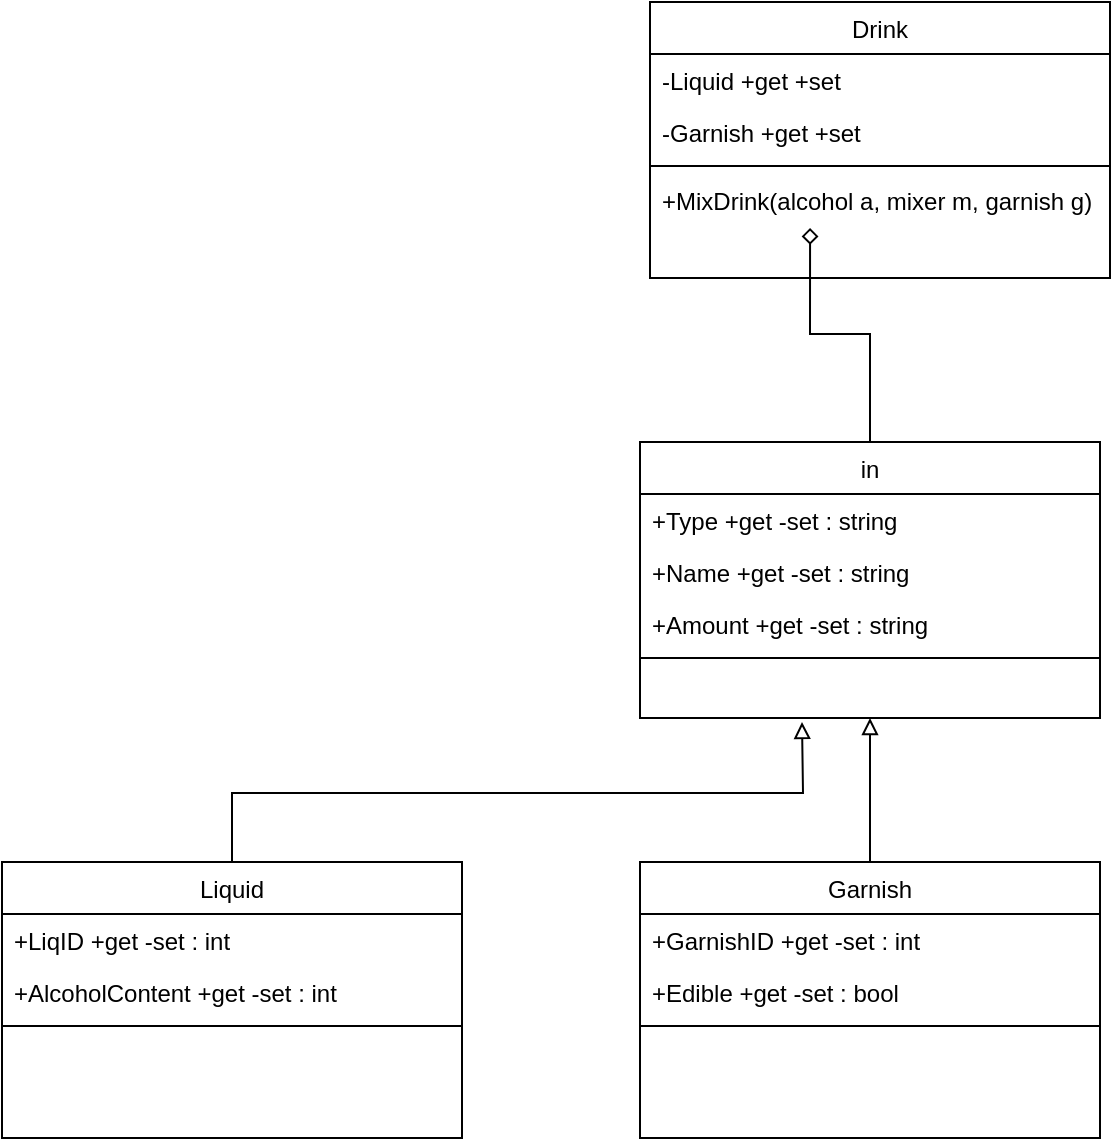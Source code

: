 <mxfile version="13.0.6" type="device"><diagram id="C5RBs43oDa-KdzZeNtuy" name="Page-1"><mxGraphModel dx="1287" dy="756" grid="1" gridSize="10" guides="1" tooltips="1" connect="1" arrows="1" fold="1" page="1" pageScale="1" pageWidth="827" pageHeight="1169" math="0" shadow="0"><root><mxCell id="WIyWlLk6GJQsqaUBKTNV-0"/><mxCell id="WIyWlLk6GJQsqaUBKTNV-1" parent="WIyWlLk6GJQsqaUBKTNV-0"/><mxCell id="K3LfJ0jzzX0Yj5bmntD6-26" style="edgeStyle=orthogonalEdgeStyle;rounded=0;orthogonalLoop=1;jettySize=auto;html=1;exitX=0.5;exitY=0;exitDx=0;exitDy=0;endArrow=block;endFill=0;" edge="1" parent="WIyWlLk6GJQsqaUBKTNV-1" source="K3LfJ0jzzX0Yj5bmntD6-0"><mxGeometry relative="1" as="geometry"><mxPoint x="380" y="360" as="targetPoint"/></mxGeometry></mxCell><mxCell id="K3LfJ0jzzX0Yj5bmntD6-24" style="edgeStyle=orthogonalEdgeStyle;rounded=0;orthogonalLoop=1;jettySize=auto;html=1;exitX=0.5;exitY=0;exitDx=0;exitDy=0;entryX=0.5;entryY=1;entryDx=0;entryDy=0;endArrow=block;endFill=0;" edge="1" parent="WIyWlLk6GJQsqaUBKTNV-1" source="K3LfJ0jzzX0Yj5bmntD6-12" target="K3LfJ0jzzX0Yj5bmntD6-20"><mxGeometry relative="1" as="geometry"/></mxCell><mxCell id="zkfFHV4jXpPFQw0GAbJ--0" value="Drink" style="swimlane;fontStyle=0;align=center;verticalAlign=top;childLayout=stackLayout;horizontal=1;startSize=26;horizontalStack=0;resizeParent=1;resizeLast=0;collapsible=1;marginBottom=0;rounded=0;shadow=0;strokeWidth=1;" parent="WIyWlLk6GJQsqaUBKTNV-1" vertex="1"><mxGeometry x="304" width="230" height="138" as="geometry"><mxRectangle x="230" y="140" width="160" height="26" as="alternateBounds"/></mxGeometry></mxCell><mxCell id="zkfFHV4jXpPFQw0GAbJ--1" value="-Liquid +get +set" style="text;align=left;verticalAlign=top;spacingLeft=4;spacingRight=4;overflow=hidden;rotatable=0;points=[[0,0.5],[1,0.5]];portConstraint=eastwest;" parent="zkfFHV4jXpPFQw0GAbJ--0" vertex="1"><mxGeometry y="26" width="230" height="26" as="geometry"/></mxCell><mxCell id="zkfFHV4jXpPFQw0GAbJ--3" value="-Garnish +get +set" style="text;align=left;verticalAlign=top;spacingLeft=4;spacingRight=4;overflow=hidden;rotatable=0;points=[[0,0.5],[1,0.5]];portConstraint=eastwest;rounded=0;shadow=0;html=0;" parent="zkfFHV4jXpPFQw0GAbJ--0" vertex="1"><mxGeometry y="52" width="230" height="26" as="geometry"/></mxCell><mxCell id="zkfFHV4jXpPFQw0GAbJ--4" value="" style="line;html=1;strokeWidth=1;align=left;verticalAlign=middle;spacingTop=-1;spacingLeft=3;spacingRight=3;rotatable=0;labelPosition=right;points=[];portConstraint=eastwest;" parent="zkfFHV4jXpPFQw0GAbJ--0" vertex="1"><mxGeometry y="78" width="230" height="8" as="geometry"/></mxCell><mxCell id="zkfFHV4jXpPFQw0GAbJ--5" value="+MixDrink(alcohol a, mixer m, garnish g)" style="text;align=left;verticalAlign=top;spacingLeft=4;spacingRight=4;overflow=hidden;rotatable=0;points=[[0,0.5],[1,0.5]];portConstraint=eastwest;" parent="zkfFHV4jXpPFQw0GAbJ--0" vertex="1"><mxGeometry y="86" width="230" height="26" as="geometry"/></mxCell><mxCell id="K3LfJ0jzzX0Yj5bmntD6-27" style="edgeStyle=orthogonalEdgeStyle;rounded=0;orthogonalLoop=1;jettySize=auto;html=1;exitX=0.5;exitY=0;exitDx=0;exitDy=0;entryX=0.348;entryY=1.038;entryDx=0;entryDy=0;entryPerimeter=0;endArrow=diamond;endFill=0;" edge="1" parent="WIyWlLk6GJQsqaUBKTNV-1" source="K3LfJ0jzzX0Yj5bmntD6-20" target="zkfFHV4jXpPFQw0GAbJ--5"><mxGeometry relative="1" as="geometry"/></mxCell><mxCell id="K3LfJ0jzzX0Yj5bmntD6-20" value="in" style="swimlane;fontStyle=0;align=center;verticalAlign=top;childLayout=stackLayout;horizontal=1;startSize=26;horizontalStack=0;resizeParent=1;resizeLast=0;collapsible=1;marginBottom=0;rounded=0;shadow=0;strokeWidth=1;" vertex="1" parent="WIyWlLk6GJQsqaUBKTNV-1"><mxGeometry x="299" y="220" width="230" height="138" as="geometry"><mxRectangle x="230" y="140" width="160" height="26" as="alternateBounds"/></mxGeometry></mxCell><mxCell id="K3LfJ0jzzX0Yj5bmntD6-21" value="+Type +get -set : string" style="text;align=left;verticalAlign=top;spacingLeft=4;spacingRight=4;overflow=hidden;rotatable=0;points=[[0,0.5],[1,0.5]];portConstraint=eastwest;" vertex="1" parent="K3LfJ0jzzX0Yj5bmntD6-20"><mxGeometry y="26" width="230" height="26" as="geometry"/></mxCell><mxCell id="K3LfJ0jzzX0Yj5bmntD6-22" value="+Name +get -set : string" style="text;align=left;verticalAlign=top;spacingLeft=4;spacingRight=4;overflow=hidden;rotatable=0;points=[[0,0.5],[1,0.5]];portConstraint=eastwest;" vertex="1" parent="K3LfJ0jzzX0Yj5bmntD6-20"><mxGeometry y="52" width="230" height="26" as="geometry"/></mxCell><mxCell id="K3LfJ0jzzX0Yj5bmntD6-35" value="+Amount +get -set : string" style="text;align=left;verticalAlign=top;spacingLeft=4;spacingRight=4;overflow=hidden;rotatable=0;points=[[0,0.5],[1,0.5]];portConstraint=eastwest;" vertex="1" parent="K3LfJ0jzzX0Yj5bmntD6-20"><mxGeometry y="78" width="230" height="26" as="geometry"/></mxCell><mxCell id="K3LfJ0jzzX0Yj5bmntD6-23" value="" style="line;html=1;strokeWidth=1;align=left;verticalAlign=middle;spacingTop=-1;spacingLeft=3;spacingRight=3;rotatable=0;labelPosition=right;points=[];portConstraint=eastwest;" vertex="1" parent="K3LfJ0jzzX0Yj5bmntD6-20"><mxGeometry y="104" width="230" height="8" as="geometry"/></mxCell><mxCell id="K3LfJ0jzzX0Yj5bmntD6-0" value="Liquid" style="swimlane;fontStyle=0;align=center;verticalAlign=top;childLayout=stackLayout;horizontal=1;startSize=26;horizontalStack=0;resizeParent=1;resizeLast=0;collapsible=1;marginBottom=0;rounded=0;shadow=0;strokeWidth=1;" vertex="1" parent="WIyWlLk6GJQsqaUBKTNV-1"><mxGeometry x="-20" y="430" width="230" height="138" as="geometry"><mxRectangle x="230" y="140" width="160" height="26" as="alternateBounds"/></mxGeometry></mxCell><mxCell id="K3LfJ0jzzX0Yj5bmntD6-2" value="+LiqID +get -set : int" style="text;align=left;verticalAlign=top;spacingLeft=4;spacingRight=4;overflow=hidden;rotatable=0;points=[[0,0.5],[1,0.5]];portConstraint=eastwest;rounded=0;shadow=0;html=0;" vertex="1" parent="K3LfJ0jzzX0Yj5bmntD6-0"><mxGeometry y="26" width="230" height="26" as="geometry"/></mxCell><mxCell id="K3LfJ0jzzX0Yj5bmntD6-33" value="+AlcoholContent +get -set : int" style="text;align=left;verticalAlign=top;spacingLeft=4;spacingRight=4;overflow=hidden;rotatable=0;points=[[0,0.5],[1,0.5]];portConstraint=eastwest;rounded=0;shadow=0;html=0;" vertex="1" parent="K3LfJ0jzzX0Yj5bmntD6-0"><mxGeometry y="52" width="230" height="26" as="geometry"/></mxCell><mxCell id="K3LfJ0jzzX0Yj5bmntD6-4" value="" style="line;html=1;strokeWidth=1;align=left;verticalAlign=middle;spacingTop=-1;spacingLeft=3;spacingRight=3;rotatable=0;labelPosition=right;points=[];portConstraint=eastwest;" vertex="1" parent="K3LfJ0jzzX0Yj5bmntD6-0"><mxGeometry y="78" width="230" height="8" as="geometry"/></mxCell><mxCell id="K3LfJ0jzzX0Yj5bmntD6-12" value="Garnish" style="swimlane;fontStyle=0;align=center;verticalAlign=top;childLayout=stackLayout;horizontal=1;startSize=26;horizontalStack=0;resizeParent=1;resizeLast=0;collapsible=1;marginBottom=0;rounded=0;shadow=0;strokeWidth=1;" vertex="1" parent="WIyWlLk6GJQsqaUBKTNV-1"><mxGeometry x="299" y="430" width="230" height="138" as="geometry"><mxRectangle x="230" y="140" width="160" height="26" as="alternateBounds"/></mxGeometry></mxCell><mxCell id="K3LfJ0jzzX0Yj5bmntD6-14" value="+GarnishID +get -set : int" style="text;align=left;verticalAlign=top;spacingLeft=4;spacingRight=4;overflow=hidden;rotatable=0;points=[[0,0.5],[1,0.5]];portConstraint=eastwest;" vertex="1" parent="K3LfJ0jzzX0Yj5bmntD6-12"><mxGeometry y="26" width="230" height="26" as="geometry"/></mxCell><mxCell id="K3LfJ0jzzX0Yj5bmntD6-34" value="+Edible +get -set : bool" style="text;align=left;verticalAlign=top;spacingLeft=4;spacingRight=4;overflow=hidden;rotatable=0;points=[[0,0.5],[1,0.5]];portConstraint=eastwest;" vertex="1" parent="K3LfJ0jzzX0Yj5bmntD6-12"><mxGeometry y="52" width="230" height="26" as="geometry"/></mxCell><mxCell id="K3LfJ0jzzX0Yj5bmntD6-16" value="" style="line;html=1;strokeWidth=1;align=left;verticalAlign=middle;spacingTop=-1;spacingLeft=3;spacingRight=3;rotatable=0;labelPosition=right;points=[];portConstraint=eastwest;" vertex="1" parent="K3LfJ0jzzX0Yj5bmntD6-12"><mxGeometry y="78" width="230" height="8" as="geometry"/></mxCell></root></mxGraphModel></diagram></mxfile>
